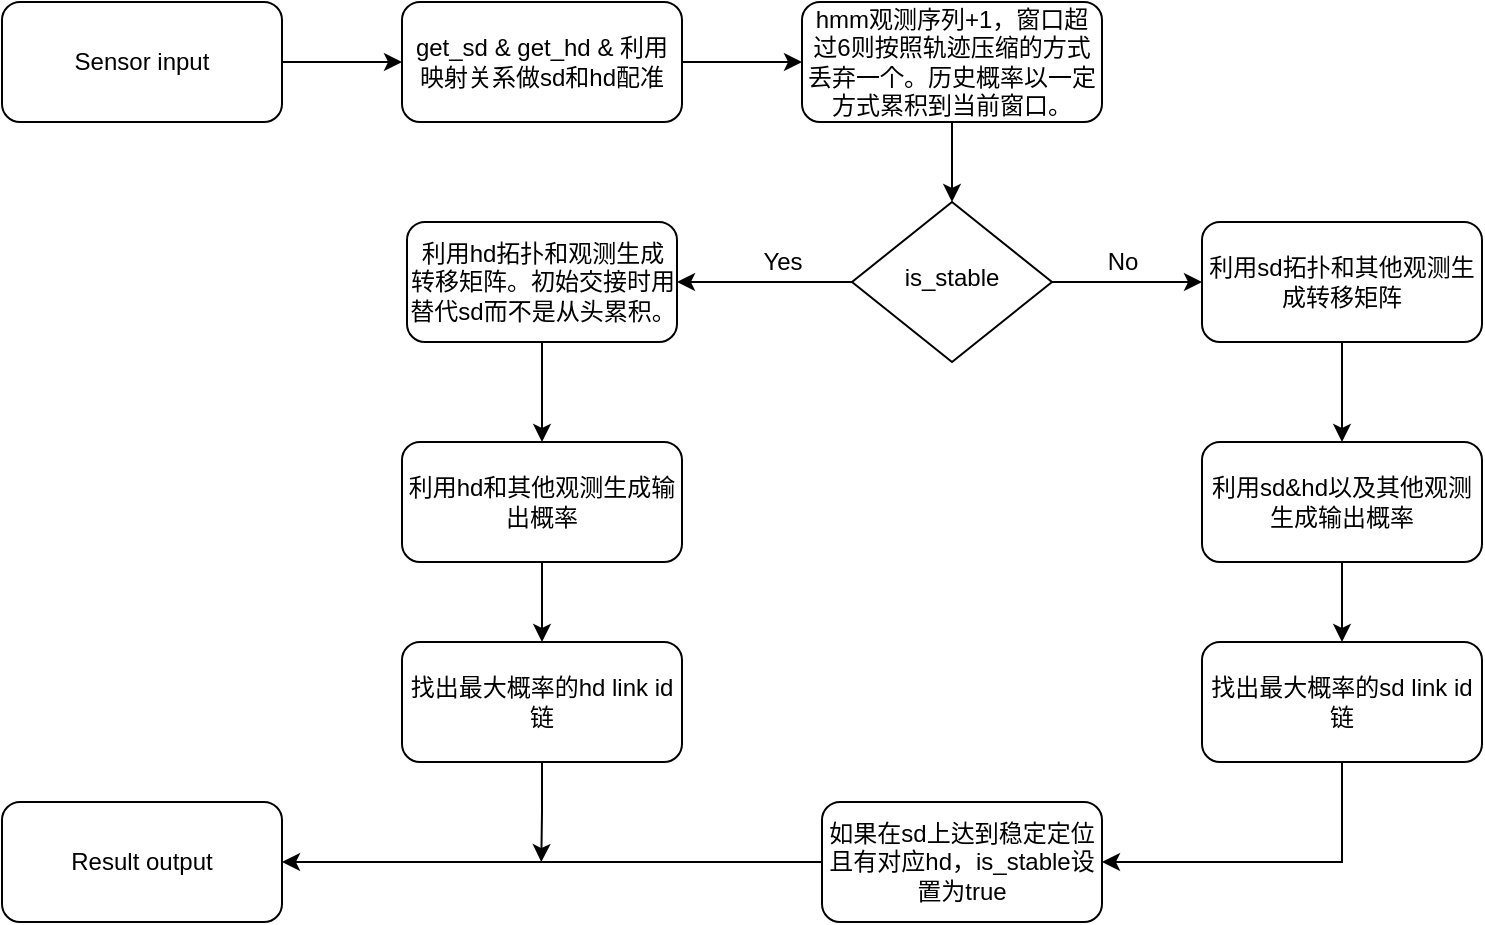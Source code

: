 <mxfile version="13.5.4" type="github"><diagram id="C5RBs43oDa-KdzZeNtuy" name="Page-1"><mxGraphModel dx="1848" dy="531" grid="1" gridSize="10" guides="1" tooltips="1" connect="1" arrows="1" fold="1" page="1" pageScale="1" pageWidth="827" pageHeight="1169" math="0" shadow="0"><root><mxCell id="WIyWlLk6GJQsqaUBKTNV-0"/><mxCell id="WIyWlLk6GJQsqaUBKTNV-1" parent="WIyWlLk6GJQsqaUBKTNV-0"/><mxCell id="p8fLyvCRIkfSrMjKlFIW-28" style="edgeStyle=orthogonalEdgeStyle;rounded=0;orthogonalLoop=1;jettySize=auto;html=1;entryX=0;entryY=0.5;entryDx=0;entryDy=0;" edge="1" parent="WIyWlLk6GJQsqaUBKTNV-1" source="p8fLyvCRIkfSrMjKlFIW-0" target="p8fLyvCRIkfSrMjKlFIW-1"><mxGeometry relative="1" as="geometry"/></mxCell><mxCell id="p8fLyvCRIkfSrMjKlFIW-0" value="Sensor input" style="rounded=1;whiteSpace=wrap;html=1;fontSize=12;glass=0;strokeWidth=1;shadow=0;" vertex="1" parent="WIyWlLk6GJQsqaUBKTNV-1"><mxGeometry x="-320" y="140" width="140" height="60" as="geometry"/></mxCell><mxCell id="p8fLyvCRIkfSrMjKlFIW-27" style="edgeStyle=orthogonalEdgeStyle;rounded=0;orthogonalLoop=1;jettySize=auto;html=1;exitX=1;exitY=0.5;exitDx=0;exitDy=0;entryX=0;entryY=0.5;entryDx=0;entryDy=0;" edge="1" parent="WIyWlLk6GJQsqaUBKTNV-1" source="p8fLyvCRIkfSrMjKlFIW-1" target="p8fLyvCRIkfSrMjKlFIW-7"><mxGeometry relative="1" as="geometry"/></mxCell><mxCell id="p8fLyvCRIkfSrMjKlFIW-1" value="get_sd &amp;amp; get_hd &amp;amp; 利用映射关系做sd和hd配准" style="rounded=1;whiteSpace=wrap;html=1;fontSize=12;glass=0;strokeWidth=1;shadow=0;" vertex="1" parent="WIyWlLk6GJQsqaUBKTNV-1"><mxGeometry x="-120" y="140" width="140" height="60" as="geometry"/></mxCell><mxCell id="p8fLyvCRIkfSrMjKlFIW-19" style="edgeStyle=orthogonalEdgeStyle;rounded=0;orthogonalLoop=1;jettySize=auto;html=1;exitX=0;exitY=0.5;exitDx=0;exitDy=0;" edge="1" parent="WIyWlLk6GJQsqaUBKTNV-1" source="p8fLyvCRIkfSrMjKlFIW-3" target="p8fLyvCRIkfSrMjKlFIW-5"><mxGeometry relative="1" as="geometry"/></mxCell><mxCell id="p8fLyvCRIkfSrMjKlFIW-23" style="edgeStyle=orthogonalEdgeStyle;rounded=0;orthogonalLoop=1;jettySize=auto;html=1;entryX=0;entryY=0.5;entryDx=0;entryDy=0;" edge="1" parent="WIyWlLk6GJQsqaUBKTNV-1" source="p8fLyvCRIkfSrMjKlFIW-3" target="p8fLyvCRIkfSrMjKlFIW-4"><mxGeometry relative="1" as="geometry"/></mxCell><mxCell id="p8fLyvCRIkfSrMjKlFIW-3" value="is_stable" style="rhombus;whiteSpace=wrap;html=1;shadow=0;fontFamily=Helvetica;fontSize=12;align=center;strokeWidth=1;spacing=6;spacingTop=-4;" vertex="1" parent="WIyWlLk6GJQsqaUBKTNV-1"><mxGeometry x="105" y="240" width="100" height="80" as="geometry"/></mxCell><mxCell id="p8fLyvCRIkfSrMjKlFIW-24" style="edgeStyle=orthogonalEdgeStyle;rounded=0;orthogonalLoop=1;jettySize=auto;html=1;exitX=0.5;exitY=1;exitDx=0;exitDy=0;entryX=0.5;entryY=0;entryDx=0;entryDy=0;" edge="1" parent="WIyWlLk6GJQsqaUBKTNV-1" source="p8fLyvCRIkfSrMjKlFIW-4" target="p8fLyvCRIkfSrMjKlFIW-6"><mxGeometry relative="1" as="geometry"/></mxCell><mxCell id="p8fLyvCRIkfSrMjKlFIW-4" value="利用sd拓扑和其他观测生成转移矩阵" style="rounded=1;whiteSpace=wrap;html=1;fontSize=12;glass=0;strokeWidth=1;shadow=0;" vertex="1" parent="WIyWlLk6GJQsqaUBKTNV-1"><mxGeometry x="280" y="250" width="140" height="60" as="geometry"/></mxCell><mxCell id="p8fLyvCRIkfSrMjKlFIW-20" style="edgeStyle=orthogonalEdgeStyle;rounded=0;orthogonalLoop=1;jettySize=auto;html=1;exitX=0.5;exitY=1;exitDx=0;exitDy=0;entryX=0.5;entryY=0;entryDx=0;entryDy=0;" edge="1" parent="WIyWlLk6GJQsqaUBKTNV-1" source="p8fLyvCRIkfSrMjKlFIW-5" target="p8fLyvCRIkfSrMjKlFIW-8"><mxGeometry relative="1" as="geometry"/></mxCell><mxCell id="p8fLyvCRIkfSrMjKlFIW-5" value="利用hd拓扑和观测生成转移矩阵。初始交接时用替代sd而不是从头累积。" style="rounded=1;whiteSpace=wrap;html=1;fontSize=12;glass=0;strokeWidth=1;shadow=0;" vertex="1" parent="WIyWlLk6GJQsqaUBKTNV-1"><mxGeometry x="-117.5" y="250" width="135" height="60" as="geometry"/></mxCell><mxCell id="p8fLyvCRIkfSrMjKlFIW-25" style="edgeStyle=orthogonalEdgeStyle;rounded=0;orthogonalLoop=1;jettySize=auto;html=1;exitX=0.5;exitY=1;exitDx=0;exitDy=0;entryX=0.5;entryY=0;entryDx=0;entryDy=0;" edge="1" parent="WIyWlLk6GJQsqaUBKTNV-1" source="p8fLyvCRIkfSrMjKlFIW-6" target="p8fLyvCRIkfSrMjKlFIW-14"><mxGeometry relative="1" as="geometry"/></mxCell><mxCell id="p8fLyvCRIkfSrMjKlFIW-6" value="利用sd&amp;amp;hd以及其他观测生成输出概率" style="rounded=1;whiteSpace=wrap;html=1;fontSize=12;glass=0;strokeWidth=1;shadow=0;" vertex="1" parent="WIyWlLk6GJQsqaUBKTNV-1"><mxGeometry x="280" y="360" width="140" height="60" as="geometry"/></mxCell><mxCell id="p8fLyvCRIkfSrMjKlFIW-26" style="edgeStyle=orthogonalEdgeStyle;rounded=0;orthogonalLoop=1;jettySize=auto;html=1;entryX=0.5;entryY=0;entryDx=0;entryDy=0;" edge="1" parent="WIyWlLk6GJQsqaUBKTNV-1" source="p8fLyvCRIkfSrMjKlFIW-7" target="p8fLyvCRIkfSrMjKlFIW-3"><mxGeometry relative="1" as="geometry"/></mxCell><mxCell id="p8fLyvCRIkfSrMjKlFIW-7" value="hmm观测序列+1，窗口超过6则按照轨迹压缩的方式丢弃一个。历史概率以一定方式累积到当前窗口。" style="rounded=1;whiteSpace=wrap;html=1;fontSize=12;glass=0;strokeWidth=1;shadow=0;" vertex="1" parent="WIyWlLk6GJQsqaUBKTNV-1"><mxGeometry x="80" y="140" width="150" height="60" as="geometry"/></mxCell><mxCell id="p8fLyvCRIkfSrMjKlFIW-21" style="edgeStyle=orthogonalEdgeStyle;rounded=0;orthogonalLoop=1;jettySize=auto;html=1;exitX=0.5;exitY=1;exitDx=0;exitDy=0;entryX=0.5;entryY=0;entryDx=0;entryDy=0;" edge="1" parent="WIyWlLk6GJQsqaUBKTNV-1" source="p8fLyvCRIkfSrMjKlFIW-8" target="p8fLyvCRIkfSrMjKlFIW-9"><mxGeometry relative="1" as="geometry"/></mxCell><mxCell id="p8fLyvCRIkfSrMjKlFIW-8" value="利用hd和其他观测生成输出概率" style="rounded=1;whiteSpace=wrap;html=1;fontSize=12;glass=0;strokeWidth=1;shadow=0;" vertex="1" parent="WIyWlLk6GJQsqaUBKTNV-1"><mxGeometry x="-120" y="360" width="140" height="60" as="geometry"/></mxCell><mxCell id="p8fLyvCRIkfSrMjKlFIW-18" style="edgeStyle=orthogonalEdgeStyle;rounded=0;orthogonalLoop=1;jettySize=auto;html=1;exitX=0.5;exitY=1;exitDx=0;exitDy=0;" edge="1" parent="WIyWlLk6GJQsqaUBKTNV-1" source="p8fLyvCRIkfSrMjKlFIW-9"><mxGeometry relative="1" as="geometry"><mxPoint x="-50.353" y="570" as="targetPoint"/></mxGeometry></mxCell><mxCell id="p8fLyvCRIkfSrMjKlFIW-9" value="找出最大概率的hd link id链" style="rounded=1;whiteSpace=wrap;html=1;fontSize=12;glass=0;strokeWidth=1;shadow=0;" vertex="1" parent="WIyWlLk6GJQsqaUBKTNV-1"><mxGeometry x="-120" y="460" width="140" height="60" as="geometry"/></mxCell><mxCell id="p8fLyvCRIkfSrMjKlFIW-11" value="Result output" style="rounded=1;whiteSpace=wrap;html=1;fontSize=12;glass=0;strokeWidth=1;shadow=0;" vertex="1" parent="WIyWlLk6GJQsqaUBKTNV-1"><mxGeometry x="-320" y="540" width="140" height="60" as="geometry"/></mxCell><mxCell id="p8fLyvCRIkfSrMjKlFIW-16" style="edgeStyle=orthogonalEdgeStyle;rounded=0;orthogonalLoop=1;jettySize=auto;html=1;exitX=0.5;exitY=1;exitDx=0;exitDy=0;entryX=1;entryY=0.5;entryDx=0;entryDy=0;" edge="1" parent="WIyWlLk6GJQsqaUBKTNV-1" source="p8fLyvCRIkfSrMjKlFIW-14" target="p8fLyvCRIkfSrMjKlFIW-15"><mxGeometry relative="1" as="geometry"/></mxCell><mxCell id="p8fLyvCRIkfSrMjKlFIW-14" value="找出最大概率的sd link id链" style="rounded=1;whiteSpace=wrap;html=1;fontSize=12;glass=0;strokeWidth=1;shadow=0;" vertex="1" parent="WIyWlLk6GJQsqaUBKTNV-1"><mxGeometry x="280" y="460" width="140" height="60" as="geometry"/></mxCell><mxCell id="p8fLyvCRIkfSrMjKlFIW-17" style="edgeStyle=orthogonalEdgeStyle;rounded=0;orthogonalLoop=1;jettySize=auto;html=1;entryX=1;entryY=0.5;entryDx=0;entryDy=0;" edge="1" parent="WIyWlLk6GJQsqaUBKTNV-1" source="p8fLyvCRIkfSrMjKlFIW-15" target="p8fLyvCRIkfSrMjKlFIW-11"><mxGeometry relative="1" as="geometry"/></mxCell><mxCell id="p8fLyvCRIkfSrMjKlFIW-15" value="如果在sd上达到稳定定位且有对应hd，is_stable设置为true" style="rounded=1;whiteSpace=wrap;html=1;fontSize=12;glass=0;strokeWidth=1;shadow=0;" vertex="1" parent="WIyWlLk6GJQsqaUBKTNV-1"><mxGeometry x="90" y="540" width="140" height="60" as="geometry"/></mxCell><mxCell id="p8fLyvCRIkfSrMjKlFIW-29" value="Yes" style="text;html=1;resizable=0;autosize=1;align=center;verticalAlign=middle;points=[];fillColor=none;strokeColor=none;rounded=0;" vertex="1" parent="WIyWlLk6GJQsqaUBKTNV-1"><mxGeometry x="50" y="260" width="40" height="20" as="geometry"/></mxCell><mxCell id="p8fLyvCRIkfSrMjKlFIW-30" value="No" style="text;html=1;resizable=0;autosize=1;align=center;verticalAlign=middle;points=[];fillColor=none;strokeColor=none;rounded=0;" vertex="1" parent="WIyWlLk6GJQsqaUBKTNV-1"><mxGeometry x="225" y="260" width="30" height="20" as="geometry"/></mxCell></root></mxGraphModel></diagram></mxfile>